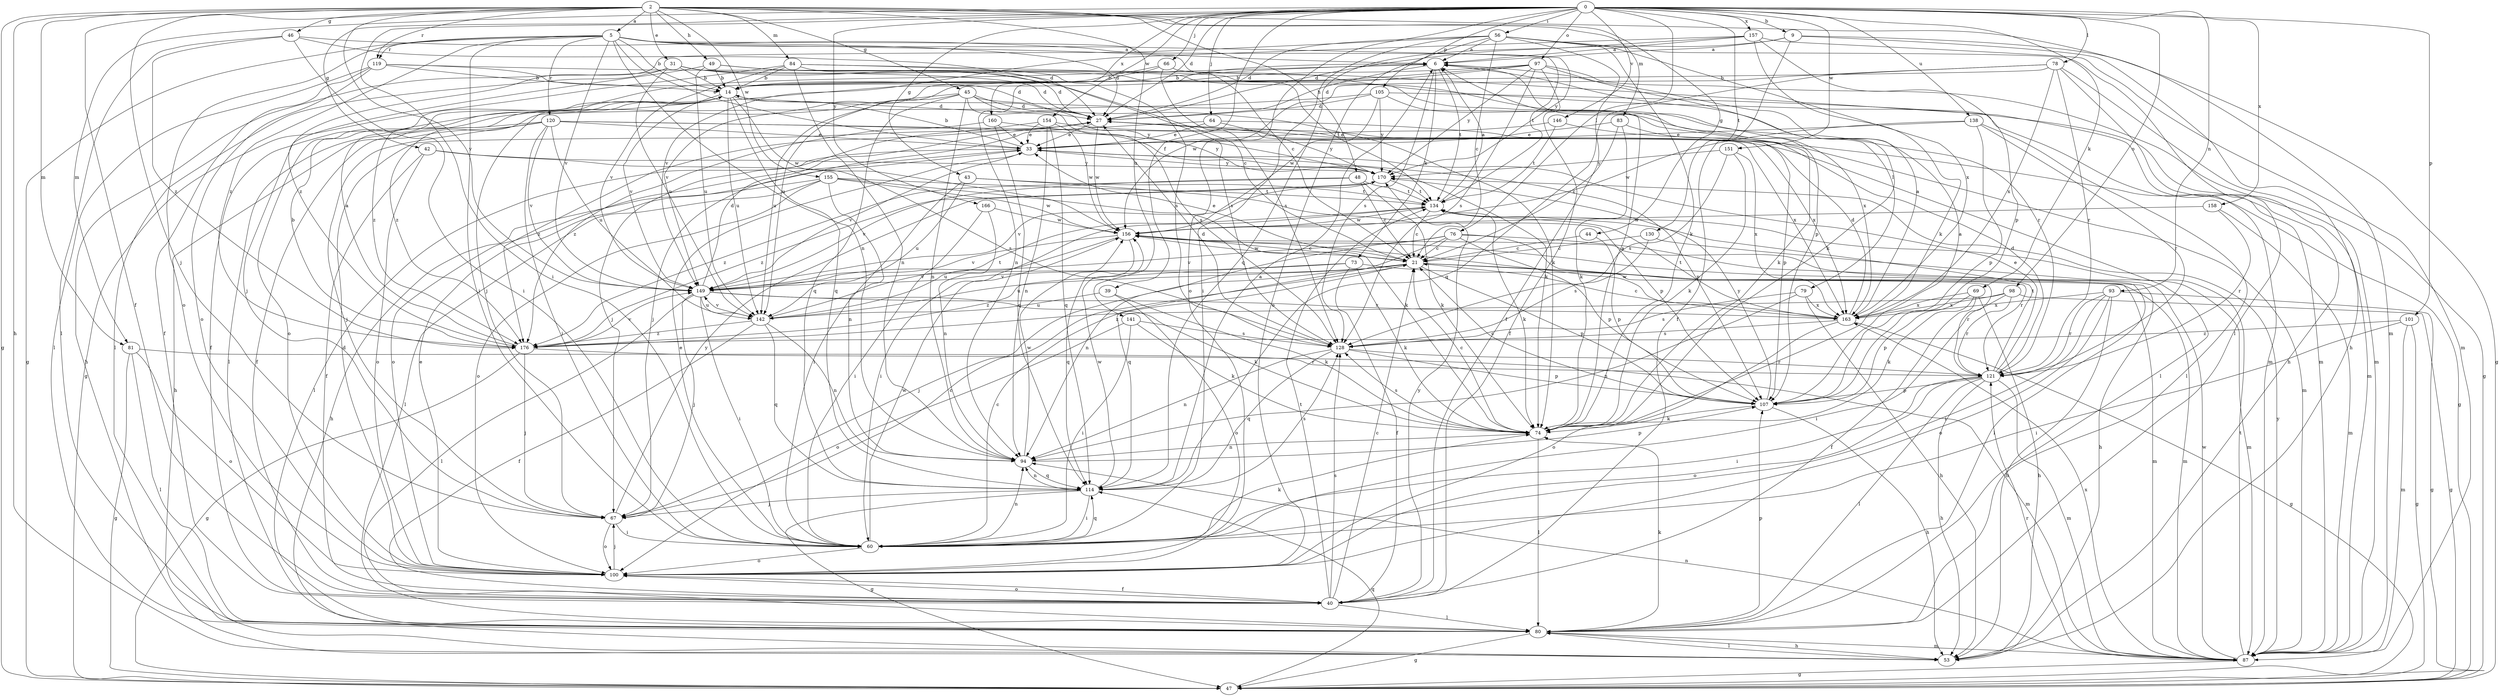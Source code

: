 strict digraph  {
0;
2;
5;
6;
9;
14;
21;
27;
31;
33;
39;
40;
42;
43;
44;
45;
46;
47;
48;
49;
53;
56;
60;
64;
66;
67;
69;
73;
74;
76;
78;
79;
80;
81;
83;
84;
87;
93;
94;
97;
98;
100;
101;
105;
107;
114;
119;
120;
121;
128;
130;
134;
138;
141;
142;
146;
149;
151;
154;
155;
156;
157;
158;
160;
163;
166;
170;
176;
0 -> 9  [label=b];
0 -> 27  [label=d];
0 -> 39  [label=f];
0 -> 42  [label=g];
0 -> 43  [label=g];
0 -> 56  [label=i];
0 -> 60  [label=i];
0 -> 64  [label=j];
0 -> 66  [label=j];
0 -> 69  [label=k];
0 -> 76  [label=l];
0 -> 78  [label=l];
0 -> 81  [label=m];
0 -> 93  [label=n];
0 -> 97  [label=o];
0 -> 98  [label=o];
0 -> 100  [label=o];
0 -> 101  [label=p];
0 -> 105  [label=p];
0 -> 130  [label=t];
0 -> 138  [label=u];
0 -> 146  [label=v];
0 -> 151  [label=w];
0 -> 154  [label=w];
0 -> 157  [label=x];
0 -> 158  [label=x];
0 -> 160  [label=x];
0 -> 166  [label=y];
2 -> 5  [label=a];
2 -> 31  [label=e];
2 -> 40  [label=f];
2 -> 44  [label=g];
2 -> 45  [label=g];
2 -> 46  [label=g];
2 -> 47  [label=g];
2 -> 48  [label=h];
2 -> 49  [label=h];
2 -> 53  [label=h];
2 -> 67  [label=j];
2 -> 81  [label=m];
2 -> 83  [label=m];
2 -> 84  [label=m];
2 -> 87  [label=m];
2 -> 119  [label=r];
2 -> 141  [label=u];
2 -> 149  [label=v];
2 -> 155  [label=w];
5 -> 14  [label=b];
5 -> 21  [label=c];
5 -> 27  [label=d];
5 -> 33  [label=e];
5 -> 47  [label=g];
5 -> 60  [label=i];
5 -> 94  [label=n];
5 -> 100  [label=o];
5 -> 119  [label=r];
5 -> 120  [label=r];
5 -> 134  [label=t];
5 -> 149  [label=v];
5 -> 170  [label=y];
5 -> 176  [label=z];
6 -> 14  [label=b];
6 -> 27  [label=d];
6 -> 67  [label=j];
6 -> 73  [label=k];
6 -> 79  [label=l];
6 -> 128  [label=s];
6 -> 134  [label=t];
9 -> 6  [label=a];
9 -> 27  [label=d];
9 -> 40  [label=f];
9 -> 47  [label=g];
9 -> 53  [label=h];
14 -> 27  [label=d];
14 -> 40  [label=f];
14 -> 74  [label=k];
14 -> 100  [label=o];
14 -> 114  [label=q];
14 -> 142  [label=u];
14 -> 149  [label=v];
14 -> 156  [label=w];
14 -> 176  [label=z];
21 -> 33  [label=e];
21 -> 67  [label=j];
21 -> 87  [label=m];
21 -> 107  [label=p];
21 -> 121  [label=r];
21 -> 142  [label=u];
21 -> 149  [label=v];
21 -> 156  [label=w];
27 -> 33  [label=e];
27 -> 156  [label=w];
27 -> 163  [label=x];
27 -> 176  [label=z];
31 -> 14  [label=b];
31 -> 21  [label=c];
31 -> 27  [label=d];
31 -> 53  [label=h];
31 -> 80  [label=l];
31 -> 107  [label=p];
31 -> 142  [label=u];
33 -> 14  [label=b];
33 -> 80  [label=l];
33 -> 100  [label=o];
33 -> 107  [label=p];
33 -> 149  [label=v];
33 -> 170  [label=y];
39 -> 74  [label=k];
39 -> 100  [label=o];
39 -> 142  [label=u];
40 -> 21  [label=c];
40 -> 80  [label=l];
40 -> 100  [label=o];
40 -> 128  [label=s];
40 -> 134  [label=t];
40 -> 170  [label=y];
42 -> 40  [label=f];
42 -> 100  [label=o];
42 -> 128  [label=s];
42 -> 170  [label=y];
43 -> 60  [label=i];
43 -> 107  [label=p];
43 -> 134  [label=t];
43 -> 142  [label=u];
44 -> 21  [label=c];
44 -> 107  [label=p];
45 -> 27  [label=d];
45 -> 80  [label=l];
45 -> 94  [label=n];
45 -> 114  [label=q];
45 -> 128  [label=s];
45 -> 142  [label=u];
45 -> 163  [label=x];
45 -> 170  [label=y];
46 -> 6  [label=a];
46 -> 27  [label=d];
46 -> 60  [label=i];
46 -> 80  [label=l];
46 -> 176  [label=z];
47 -> 114  [label=q];
48 -> 21  [label=c];
48 -> 74  [label=k];
48 -> 134  [label=t];
48 -> 149  [label=v];
48 -> 176  [label=z];
49 -> 14  [label=b];
49 -> 67  [label=j];
49 -> 121  [label=r];
49 -> 128  [label=s];
49 -> 142  [label=u];
53 -> 80  [label=l];
56 -> 6  [label=a];
56 -> 21  [label=c];
56 -> 27  [label=d];
56 -> 40  [label=f];
56 -> 60  [label=i];
56 -> 74  [label=k];
56 -> 80  [label=l];
56 -> 100  [label=o];
56 -> 163  [label=x];
56 -> 176  [label=z];
60 -> 21  [label=c];
60 -> 33  [label=e];
60 -> 74  [label=k];
60 -> 94  [label=n];
60 -> 100  [label=o];
60 -> 114  [label=q];
60 -> 156  [label=w];
64 -> 33  [label=e];
64 -> 67  [label=j];
64 -> 107  [label=p];
64 -> 170  [label=y];
66 -> 14  [label=b];
66 -> 87  [label=m];
66 -> 94  [label=n];
66 -> 128  [label=s];
67 -> 21  [label=c];
67 -> 60  [label=i];
67 -> 100  [label=o];
67 -> 170  [label=y];
69 -> 40  [label=f];
69 -> 53  [label=h];
69 -> 74  [label=k];
69 -> 107  [label=p];
69 -> 163  [label=x];
73 -> 40  [label=f];
73 -> 74  [label=k];
73 -> 87  [label=m];
73 -> 149  [label=v];
73 -> 176  [label=z];
74 -> 6  [label=a];
74 -> 21  [label=c];
74 -> 80  [label=l];
74 -> 94  [label=n];
74 -> 128  [label=s];
76 -> 21  [label=c];
76 -> 53  [label=h];
76 -> 94  [label=n];
76 -> 107  [label=p];
76 -> 114  [label=q];
76 -> 121  [label=r];
76 -> 149  [label=v];
78 -> 14  [label=b];
78 -> 47  [label=g];
78 -> 53  [label=h];
78 -> 114  [label=q];
78 -> 121  [label=r];
78 -> 156  [label=w];
78 -> 163  [label=x];
79 -> 53  [label=h];
79 -> 94  [label=n];
79 -> 128  [label=s];
79 -> 163  [label=x];
80 -> 47  [label=g];
80 -> 53  [label=h];
80 -> 74  [label=k];
80 -> 87  [label=m];
80 -> 107  [label=p];
81 -> 47  [label=g];
81 -> 80  [label=l];
81 -> 100  [label=o];
81 -> 121  [label=r];
83 -> 21  [label=c];
83 -> 33  [label=e];
83 -> 74  [label=k];
83 -> 87  [label=m];
84 -> 14  [label=b];
84 -> 27  [label=d];
84 -> 47  [label=g];
84 -> 94  [label=n];
84 -> 128  [label=s];
84 -> 134  [label=t];
84 -> 149  [label=v];
87 -> 47  [label=g];
87 -> 94  [label=n];
87 -> 121  [label=r];
87 -> 134  [label=t];
87 -> 156  [label=w];
87 -> 163  [label=x];
87 -> 170  [label=y];
93 -> 47  [label=g];
93 -> 53  [label=h];
93 -> 60  [label=i];
93 -> 100  [label=o];
93 -> 121  [label=r];
93 -> 163  [label=x];
94 -> 107  [label=p];
94 -> 114  [label=q];
94 -> 156  [label=w];
97 -> 14  [label=b];
97 -> 40  [label=f];
97 -> 74  [label=k];
97 -> 87  [label=m];
97 -> 128  [label=s];
97 -> 142  [label=u];
97 -> 149  [label=v];
97 -> 170  [label=y];
98 -> 47  [label=g];
98 -> 60  [label=i];
98 -> 121  [label=r];
98 -> 163  [label=x];
98 -> 176  [label=z];
100 -> 27  [label=d];
100 -> 33  [label=e];
100 -> 40  [label=f];
100 -> 67  [label=j];
101 -> 47  [label=g];
101 -> 60  [label=i];
101 -> 87  [label=m];
101 -> 176  [label=z];
105 -> 27  [label=d];
105 -> 74  [label=k];
105 -> 87  [label=m];
105 -> 156  [label=w];
105 -> 170  [label=y];
105 -> 176  [label=z];
107 -> 6  [label=a];
107 -> 21  [label=c];
107 -> 53  [label=h];
107 -> 74  [label=k];
107 -> 170  [label=y];
114 -> 6  [label=a];
114 -> 47  [label=g];
114 -> 60  [label=i];
114 -> 67  [label=j];
114 -> 94  [label=n];
114 -> 128  [label=s];
114 -> 156  [label=w];
119 -> 14  [label=b];
119 -> 27  [label=d];
119 -> 40  [label=f];
119 -> 80  [label=l];
119 -> 87  [label=m];
119 -> 100  [label=o];
120 -> 33  [label=e];
120 -> 40  [label=f];
120 -> 53  [label=h];
120 -> 60  [label=i];
120 -> 67  [label=j];
120 -> 74  [label=k];
120 -> 142  [label=u];
120 -> 149  [label=v];
120 -> 163  [label=x];
121 -> 27  [label=d];
121 -> 33  [label=e];
121 -> 53  [label=h];
121 -> 60  [label=i];
121 -> 80  [label=l];
121 -> 87  [label=m];
121 -> 100  [label=o];
121 -> 107  [label=p];
121 -> 134  [label=t];
128 -> 27  [label=d];
128 -> 94  [label=n];
128 -> 107  [label=p];
128 -> 114  [label=q];
128 -> 121  [label=r];
130 -> 21  [label=c];
130 -> 87  [label=m];
130 -> 128  [label=s];
134 -> 6  [label=a];
134 -> 21  [label=c];
134 -> 60  [label=i];
134 -> 74  [label=k];
134 -> 156  [label=w];
138 -> 33  [label=e];
138 -> 80  [label=l];
138 -> 107  [label=p];
138 -> 121  [label=r];
138 -> 156  [label=w];
141 -> 60  [label=i];
141 -> 74  [label=k];
141 -> 100  [label=o];
141 -> 128  [label=s];
142 -> 40  [label=f];
142 -> 94  [label=n];
142 -> 114  [label=q];
142 -> 134  [label=t];
142 -> 149  [label=v];
142 -> 176  [label=z];
146 -> 33  [label=e];
146 -> 47  [label=g];
146 -> 134  [label=t];
149 -> 27  [label=d];
149 -> 60  [label=i];
149 -> 67  [label=j];
149 -> 74  [label=k];
149 -> 80  [label=l];
149 -> 142  [label=u];
149 -> 163  [label=x];
151 -> 74  [label=k];
151 -> 128  [label=s];
151 -> 163  [label=x];
151 -> 170  [label=y];
154 -> 33  [label=e];
154 -> 67  [label=j];
154 -> 80  [label=l];
154 -> 94  [label=n];
154 -> 114  [label=q];
154 -> 156  [label=w];
155 -> 53  [label=h];
155 -> 74  [label=k];
155 -> 80  [label=l];
155 -> 94  [label=n];
155 -> 100  [label=o];
155 -> 134  [label=t];
155 -> 156  [label=w];
156 -> 21  [label=c];
156 -> 80  [label=l];
156 -> 114  [label=q];
156 -> 142  [label=u];
156 -> 149  [label=v];
157 -> 6  [label=a];
157 -> 74  [label=k];
157 -> 87  [label=m];
157 -> 107  [label=p];
157 -> 114  [label=q];
157 -> 149  [label=v];
158 -> 87  [label=m];
158 -> 121  [label=r];
158 -> 156  [label=w];
160 -> 33  [label=e];
160 -> 114  [label=q];
160 -> 170  [label=y];
160 -> 176  [label=z];
163 -> 6  [label=a];
163 -> 21  [label=c];
163 -> 27  [label=d];
163 -> 47  [label=g];
163 -> 100  [label=o];
163 -> 128  [label=s];
163 -> 134  [label=t];
163 -> 156  [label=w];
166 -> 60  [label=i];
166 -> 94  [label=n];
166 -> 156  [label=w];
170 -> 134  [label=t];
170 -> 149  [label=v];
170 -> 176  [label=z];
176 -> 6  [label=a];
176 -> 14  [label=b];
176 -> 47  [label=g];
176 -> 67  [label=j];
176 -> 87  [label=m];
176 -> 149  [label=v];
}
